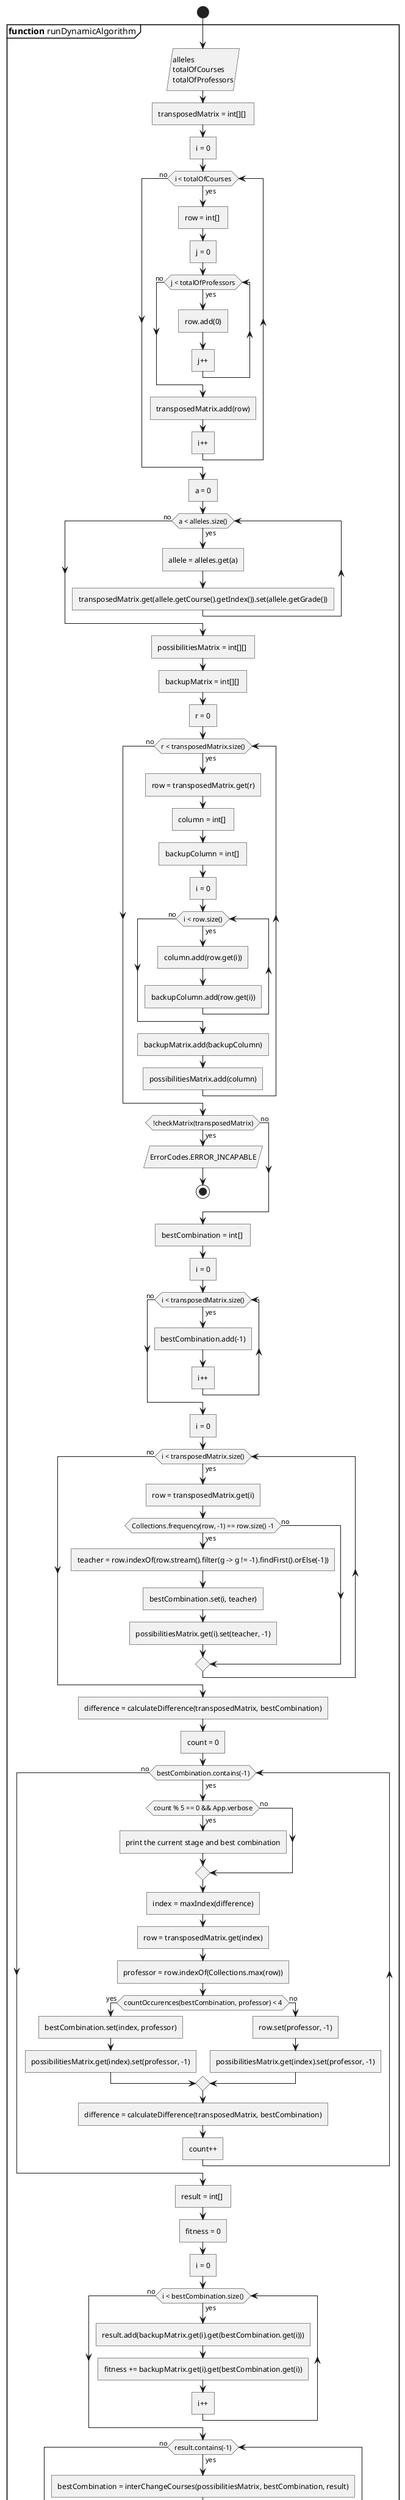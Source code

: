 @startuml
start
partition **function** runDynamicAlgorithm {
    :alleles
    totalOfCourses
    totalOfProfessors/
    :transposedMatrix = int[][] ]
    :i = 0]
    while (i < totalOfCourses) is (yes)
        :row = int[] ]
        :j = 0]
        while (j < totalOfProfessors) is (yes)
            :row.add(0)]
            :j++]
        endwhile (no)
        :transposedMatrix.add(row)]
        :i++]
    endwhile (no)
    :a = 0]
    while (a < alleles.size()) is (yes)
        :allele = alleles.get(a)]
        :transposedMatrix.get(allele.getCourse().getIndex()).set(allele.getGrade())]
    endwhile (no)
    :possibilitiesMatrix = int[][] ]
    :backupMatrix = int[][] ]
    :r = 0]
    while (r < transposedMatrix.size()) is (yes)
        :row = transposedMatrix.get(r)]
        :column = int[] ]
        :backupColumn = int[] ]
        :i = 0]
        while (i < row.size()) is (yes)
            :column.add(row.get(i))]
            :backupColumn.add(row.get(i))]
        endwhile (no)
        :backupMatrix.add(backupColumn)]
        :possibilitiesMatrix.add(column)]
    endwhile (no)
    if (!checkMatrix(transposedMatrix)) then (yes)
        :ErrorCodes.ERROR_INCAPABLE/
        stop
    else (no)
    endif
    :bestCombination = int[] ]
    :i = 0]
    while (i < transposedMatrix.size()) is (yes)
        :bestCombination.add(-1)]
        :i++]
    endwhile (no)
    :i = 0]
    while (i < transposedMatrix.size()) is (yes)
        :row = transposedMatrix.get(i)]
        if (Collections.frequency(row, -1) == row.size() -1) then (yes)
            :teacher = row.indexOf(row.stream().filter(g -> g != -1).findFirst().orElse(-1))]
            :bestCombination.set(i, teacher)]
            :possibilitiesMatrix.get(i).set(teacher, -1)]
        else (no)
        endif
    endwhile (no)
    :difference = calculateDifference(transposedMatrix, bestCombination)]
    :count = 0]
    while (bestCombination.contains(-1)) is (yes)
        if (count % 5 == 0 && App.verbose) then (yes)
            :print the current stage and best combination]
        else (no)
        endif
        :index = maxIndex(difference)]
        :row = transposedMatrix.get(index)]
        :professor = row.indexOf(Collections.max(row))]
        if (countOccurences(bestCombination, professor) < 4) then (yes)
            :bestCombination.set(index, professor)]
            :possibilitiesMatrix.get(index).set(professor, -1)]
        else (no)
            :row.set(professor, -1)]
            :possibilitiesMatrix.get(index).set(professor, -1)]
        endif
        :difference = calculateDifference(transposedMatrix, bestCombination)]
        :count++]
    endwhile (no)
    :result = int[] ]
    :fitness = 0]
    :i = 0]
    while (i < bestCombination.size()) is (yes)
        :result.add(backupMatrix.get(i).get(bestCombination.get(i)))]
        :fitness += backupMatrix.get(i).get(bestCombination.get(i))]
        :i++]
    endwhile (no)
    while (result.contains(-1)) is (yes)
        :bestCombination = interChangeCourses(possibilitiesMatrix, bestCombination, result)]
        :result.clear()]
        :fitness = 0]
        :i = 0]
        while (i < bestCombination.size()) is (yes)
            :result.add(backupMatrix.get(i).get(bestCombination.get(i)))]
            :fitness += backupMatrix.get(i).get(bestCombination.get(i))]
            :i++]
        endwhile (no)
    endwhile (no)

    :ErrorCodes.NO_ERROR/
}
end
@enduml
